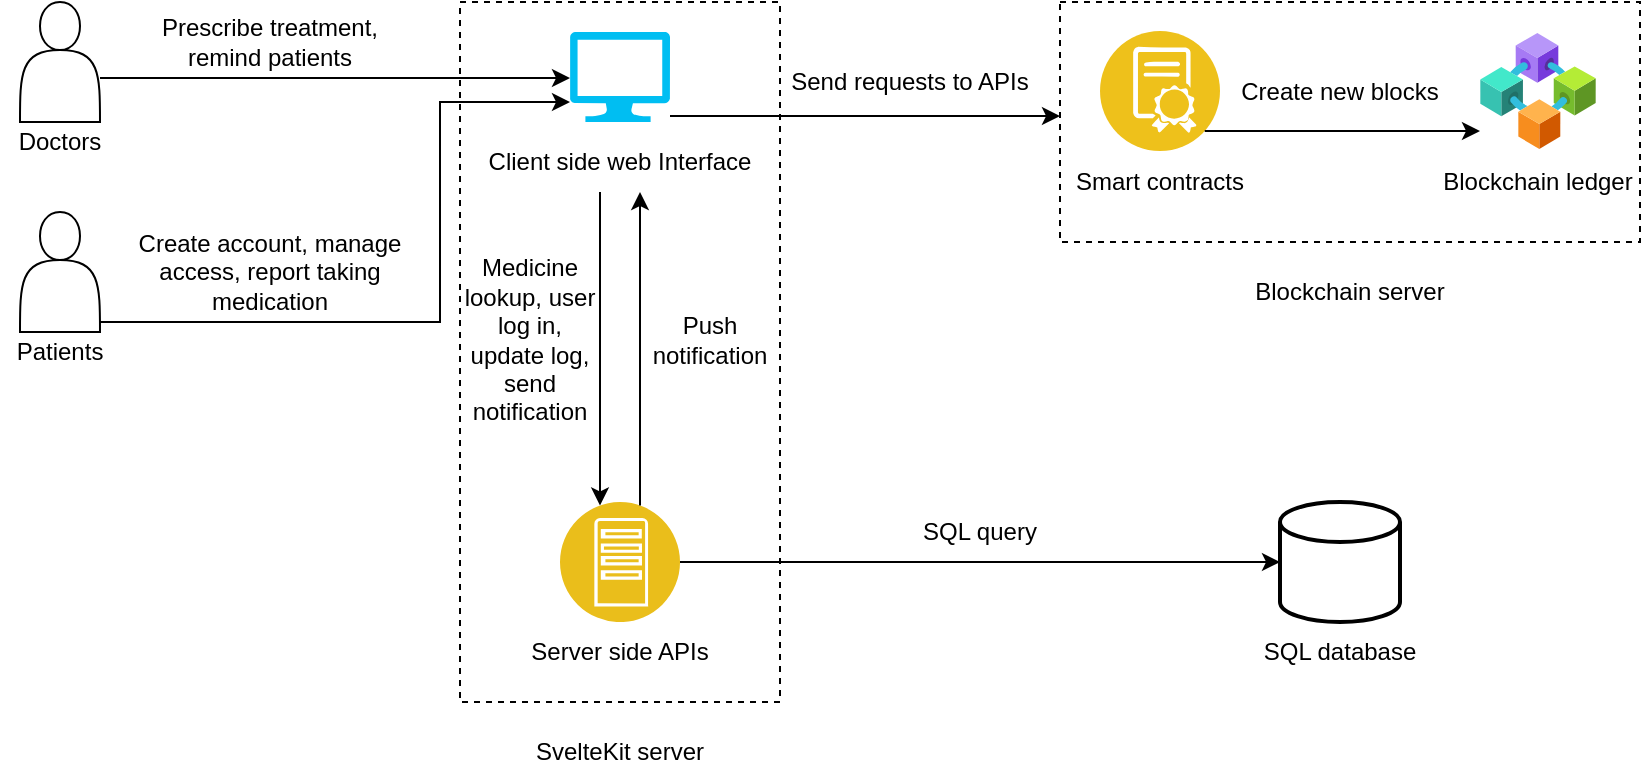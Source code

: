 <mxfile version="20.6.0" type="device"><diagram id="Nlz2LoVibLJw17dQ5hP4" name="Page-1"><mxGraphModel dx="1138" dy="589" grid="1" gridSize="10" guides="1" tooltips="1" connect="1" arrows="1" fold="1" page="1" pageScale="1" pageWidth="850" pageHeight="1100" math="0" shadow="0"><root><mxCell id="0"/><mxCell id="1" parent="0"/><mxCell id="RHnKpUBpg44Cy3tP24rV-39" value="" style="rounded=0;whiteSpace=wrap;html=1;fillColor=none;dashed=1;" vertex="1" parent="1"><mxGeometry x="250" y="130" width="160" height="350" as="geometry"/></mxCell><mxCell id="RHnKpUBpg44Cy3tP24rV-5" value="" style="group" vertex="1" connectable="0" parent="1"><mxGeometry x="20" y="130" width="60" height="90" as="geometry"/></mxCell><mxCell id="RHnKpUBpg44Cy3tP24rV-1" value="" style="shape=actor;whiteSpace=wrap;html=1;" vertex="1" parent="RHnKpUBpg44Cy3tP24rV-5"><mxGeometry x="10" width="40" height="60" as="geometry"/></mxCell><mxCell id="RHnKpUBpg44Cy3tP24rV-4" value="Doctors" style="text;html=1;strokeColor=none;fillColor=none;align=center;verticalAlign=middle;whiteSpace=wrap;rounded=0;" vertex="1" parent="RHnKpUBpg44Cy3tP24rV-5"><mxGeometry x="10" y="60" width="40" height="20" as="geometry"/></mxCell><mxCell id="RHnKpUBpg44Cy3tP24rV-6" value="" style="group" vertex="1" connectable="0" parent="1"><mxGeometry x="20" y="235" width="60" height="90" as="geometry"/></mxCell><mxCell id="RHnKpUBpg44Cy3tP24rV-7" value="" style="shape=actor;whiteSpace=wrap;html=1;" vertex="1" parent="RHnKpUBpg44Cy3tP24rV-6"><mxGeometry x="10" width="40" height="60" as="geometry"/></mxCell><mxCell id="RHnKpUBpg44Cy3tP24rV-8" value="Patients" style="text;html=1;strokeColor=none;fillColor=none;align=center;verticalAlign=middle;whiteSpace=wrap;rounded=0;" vertex="1" parent="RHnKpUBpg44Cy3tP24rV-6"><mxGeometry x="10" y="60" width="40" height="20" as="geometry"/></mxCell><mxCell id="RHnKpUBpg44Cy3tP24rV-18" value="" style="group" vertex="1" connectable="0" parent="1"><mxGeometry x="550" y="130" width="290" height="120" as="geometry"/></mxCell><mxCell id="RHnKpUBpg44Cy3tP24rV-10" value="" style="rounded=0;whiteSpace=wrap;html=1;fillColor=none;dashed=1;" vertex="1" parent="RHnKpUBpg44Cy3tP24rV-18"><mxGeometry width="290" height="120" as="geometry"/></mxCell><mxCell id="RHnKpUBpg44Cy3tP24rV-14" value="" style="group" vertex="1" connectable="0" parent="RHnKpUBpg44Cy3tP24rV-18"><mxGeometry x="20" y="14.5" width="80" height="90" as="geometry"/></mxCell><mxCell id="RHnKpUBpg44Cy3tP24rV-3" value="" style="aspect=fixed;perimeter=ellipsePerimeter;html=1;align=center;shadow=0;dashed=0;fontColor=#4277BB;labelBackgroundColor=#ffffff;fontSize=12;spacingTop=3;image;image=img/lib/ibm/blockchain/smart_contract.svg;" vertex="1" parent="RHnKpUBpg44Cy3tP24rV-14"><mxGeometry width="60" height="60" as="geometry"/></mxCell><mxCell id="RHnKpUBpg44Cy3tP24rV-11" value="Smart contracts" style="text;html=1;strokeColor=none;fillColor=none;align=center;verticalAlign=middle;whiteSpace=wrap;rounded=0;dashed=1;" vertex="1" parent="RHnKpUBpg44Cy3tP24rV-14"><mxGeometry x="-20" y="60" width="100" height="30" as="geometry"/></mxCell><mxCell id="RHnKpUBpg44Cy3tP24rV-15" value="" style="group" vertex="1" connectable="0" parent="RHnKpUBpg44Cy3tP24rV-18"><mxGeometry x="209" y="15.5" width="80" height="89" as="geometry"/></mxCell><mxCell id="RHnKpUBpg44Cy3tP24rV-9" value="" style="aspect=fixed;html=1;points=[];align=center;image;fontSize=12;image=img/lib/azure2/blockchain/Consortium.svg;" vertex="1" parent="RHnKpUBpg44Cy3tP24rV-15"><mxGeometry x="1" width="58" height="58" as="geometry"/></mxCell><mxCell id="RHnKpUBpg44Cy3tP24rV-12" value="Blockchain ledger" style="text;html=1;strokeColor=none;fillColor=none;align=center;verticalAlign=middle;whiteSpace=wrap;rounded=0;dashed=1;" vertex="1" parent="RHnKpUBpg44Cy3tP24rV-15"><mxGeometry x="-20" y="59" width="100" height="30" as="geometry"/></mxCell><mxCell id="RHnKpUBpg44Cy3tP24rV-16" style="edgeStyle=orthogonalEdgeStyle;rounded=0;orthogonalLoop=1;jettySize=auto;html=1;" edge="1" parent="RHnKpUBpg44Cy3tP24rV-18" source="RHnKpUBpg44Cy3tP24rV-3" target="RHnKpUBpg44Cy3tP24rV-9"><mxGeometry relative="1" as="geometry"><Array as="points"><mxPoint x="150" y="64.5"/><mxPoint x="150" y="64.5"/></Array></mxGeometry></mxCell><mxCell id="RHnKpUBpg44Cy3tP24rV-17" value="Create new blocks" style="text;html=1;strokeColor=none;fillColor=none;align=center;verticalAlign=middle;whiteSpace=wrap;rounded=0;dashed=1;" vertex="1" parent="RHnKpUBpg44Cy3tP24rV-18"><mxGeometry x="80" y="29.5" width="120" height="30" as="geometry"/></mxCell><mxCell id="RHnKpUBpg44Cy3tP24rV-22" value="" style="group" vertex="1" connectable="0" parent="1"><mxGeometry x="660" y="380" width="70" height="100" as="geometry"/></mxCell><mxCell id="RHnKpUBpg44Cy3tP24rV-19" value="" style="strokeWidth=2;html=1;shape=mxgraph.flowchart.database;whiteSpace=wrap;fillColor=none;" vertex="1" parent="RHnKpUBpg44Cy3tP24rV-22"><mxGeometry width="60" height="60" as="geometry"/></mxCell><mxCell id="RHnKpUBpg44Cy3tP24rV-21" value="SQL database" style="text;html=1;strokeColor=none;fillColor=none;align=center;verticalAlign=middle;whiteSpace=wrap;rounded=0;" vertex="1" parent="RHnKpUBpg44Cy3tP24rV-22"><mxGeometry x="-10" y="60" width="80" height="30" as="geometry"/></mxCell><mxCell id="RHnKpUBpg44Cy3tP24rV-26" value="" style="group" vertex="1" connectable="0" parent="1"><mxGeometry x="300" y="145" width="100" height="80" as="geometry"/></mxCell><mxCell id="RHnKpUBpg44Cy3tP24rV-2" value="" style="verticalLabelPosition=bottom;html=1;verticalAlign=top;align=center;strokeColor=none;fillColor=#00BEF2;shape=mxgraph.azure.computer;pointerEvents=1;" vertex="1" parent="RHnKpUBpg44Cy3tP24rV-26"><mxGeometry x="5" width="50" height="45" as="geometry"/></mxCell><mxCell id="RHnKpUBpg44Cy3tP24rV-20" value="Client side web Interface" style="text;html=1;strokeColor=none;fillColor=none;align=center;verticalAlign=middle;whiteSpace=wrap;rounded=0;" vertex="1" parent="RHnKpUBpg44Cy3tP24rV-26"><mxGeometry x="-40" y="50" width="140" height="30" as="geometry"/></mxCell><mxCell id="RHnKpUBpg44Cy3tP24rV-52" value="" style="shape=image;html=1;verticalAlign=top;verticalLabelPosition=bottom;labelBackgroundColor=#ffffff;imageAspect=0;aspect=fixed;image=https://cdn0.iconfinder.com/data/icons/google-material-design-3-0/48/ic_account_balance_wallet_48px-128.png;dashed=1;fillColor=none;" vertex="1" parent="RHnKpUBpg44Cy3tP24rV-26"><mxGeometry x="54" y="22" width="20" height="20" as="geometry"/></mxCell><mxCell id="RHnKpUBpg44Cy3tP24rV-27" style="edgeStyle=orthogonalEdgeStyle;rounded=0;orthogonalLoop=1;jettySize=auto;html=1;" edge="1" parent="1" source="RHnKpUBpg44Cy3tP24rV-1" target="RHnKpUBpg44Cy3tP24rV-2"><mxGeometry relative="1" as="geometry"><Array as="points"><mxPoint x="190" y="168"/><mxPoint x="190" y="168"/></Array></mxGeometry></mxCell><mxCell id="RHnKpUBpg44Cy3tP24rV-29" style="edgeStyle=orthogonalEdgeStyle;rounded=0;orthogonalLoop=1;jettySize=auto;html=1;" edge="1" parent="1" source="RHnKpUBpg44Cy3tP24rV-7" target="RHnKpUBpg44Cy3tP24rV-2"><mxGeometry relative="1" as="geometry"><Array as="points"><mxPoint x="240" y="290"/><mxPoint x="240" y="180"/></Array></mxGeometry></mxCell><mxCell id="RHnKpUBpg44Cy3tP24rV-24" value="SvelteKit server" style="text;html=1;strokeColor=none;fillColor=none;align=center;verticalAlign=middle;whiteSpace=wrap;rounded=0;" vertex="1" parent="1"><mxGeometry x="280" y="490" width="100" height="30" as="geometry"/></mxCell><mxCell id="RHnKpUBpg44Cy3tP24rV-33" value="" style="group" vertex="1" connectable="0" parent="1"><mxGeometry x="300" y="380" width="110" height="90" as="geometry"/></mxCell><mxCell id="RHnKpUBpg44Cy3tP24rV-23" value="" style="aspect=fixed;perimeter=ellipsePerimeter;html=1;align=center;shadow=0;dashed=0;fontColor=#4277BB;labelBackgroundColor=#ffffff;fontSize=12;spacingTop=3;image;image=img/lib/ibm/applications/app_server.svg;fillColor=none;" vertex="1" parent="RHnKpUBpg44Cy3tP24rV-33"><mxGeometry width="60" height="60" as="geometry"/></mxCell><mxCell id="RHnKpUBpg44Cy3tP24rV-30" value="Server side APIs" style="text;html=1;strokeColor=none;fillColor=none;align=center;verticalAlign=middle;whiteSpace=wrap;rounded=0;" vertex="1" parent="RHnKpUBpg44Cy3tP24rV-33"><mxGeometry x="-50" y="60" width="160" height="30" as="geometry"/></mxCell><mxCell id="RHnKpUBpg44Cy3tP24rV-34" style="edgeStyle=orthogonalEdgeStyle;rounded=0;orthogonalLoop=1;jettySize=auto;html=1;startArrow=none;startFill=0;" edge="1" parent="1" source="RHnKpUBpg44Cy3tP24rV-23" target="RHnKpUBpg44Cy3tP24rV-19"><mxGeometry relative="1" as="geometry"/></mxCell><mxCell id="RHnKpUBpg44Cy3tP24rV-41" value="Blockchain server" style="text;html=1;strokeColor=none;fillColor=none;align=center;verticalAlign=middle;whiteSpace=wrap;rounded=0;dashed=1;" vertex="1" parent="1"><mxGeometry x="645" y="260" width="100" height="30" as="geometry"/></mxCell><mxCell id="RHnKpUBpg44Cy3tP24rV-42" style="edgeStyle=orthogonalEdgeStyle;rounded=0;orthogonalLoop=1;jettySize=auto;html=1;" edge="1" parent="1" source="RHnKpUBpg44Cy3tP24rV-20" target="RHnKpUBpg44Cy3tP24rV-23"><mxGeometry relative="1" as="geometry"><Array as="points"><mxPoint x="320" y="270"/><mxPoint x="320" y="270"/></Array></mxGeometry></mxCell><mxCell id="RHnKpUBpg44Cy3tP24rV-43" style="edgeStyle=orthogonalEdgeStyle;rounded=0;orthogonalLoop=1;jettySize=auto;html=1;" edge="1" parent="1" source="RHnKpUBpg44Cy3tP24rV-2" target="RHnKpUBpg44Cy3tP24rV-10"><mxGeometry relative="1" as="geometry"><Array as="points"><mxPoint x="500" y="187"/><mxPoint x="500" y="187"/></Array></mxGeometry></mxCell><mxCell id="RHnKpUBpg44Cy3tP24rV-44" value="Create account, manage access, report taking medication" style="text;html=1;strokeColor=none;fillColor=none;align=center;verticalAlign=middle;whiteSpace=wrap;rounded=0;dashed=1;" vertex="1" parent="1"><mxGeometry x="80" y="240" width="150" height="50" as="geometry"/></mxCell><mxCell id="RHnKpUBpg44Cy3tP24rV-45" value="Prescribe treatment, remind patients" style="text;html=1;strokeColor=none;fillColor=none;align=center;verticalAlign=middle;whiteSpace=wrap;rounded=0;dashed=1;" vertex="1" parent="1"><mxGeometry x="80" y="130" width="150" height="40" as="geometry"/></mxCell><mxCell id="RHnKpUBpg44Cy3tP24rV-46" value="Medicine lookup, user log in, update log, send notification" style="text;html=1;strokeColor=none;fillColor=none;align=center;verticalAlign=middle;whiteSpace=wrap;rounded=0;dashed=1;" vertex="1" parent="1"><mxGeometry x="250" y="247.5" width="70" height="102.5" as="geometry"/></mxCell><mxCell id="RHnKpUBpg44Cy3tP24rV-47" value="Send requests to APIs" style="text;html=1;strokeColor=none;fillColor=none;align=center;verticalAlign=middle;whiteSpace=wrap;rounded=0;dashed=1;" vertex="1" parent="1"><mxGeometry x="410" y="155" width="130" height="30" as="geometry"/></mxCell><mxCell id="RHnKpUBpg44Cy3tP24rV-48" style="edgeStyle=orthogonalEdgeStyle;rounded=0;orthogonalLoop=1;jettySize=auto;html=1;" edge="1" parent="1" source="RHnKpUBpg44Cy3tP24rV-23" target="RHnKpUBpg44Cy3tP24rV-20"><mxGeometry relative="1" as="geometry"><Array as="points"><mxPoint x="340" y="280"/><mxPoint x="340" y="280"/></Array></mxGeometry></mxCell><mxCell id="RHnKpUBpg44Cy3tP24rV-49" value="Push notification" style="text;html=1;strokeColor=none;fillColor=none;align=center;verticalAlign=middle;whiteSpace=wrap;rounded=0;dashed=1;" vertex="1" parent="1"><mxGeometry x="340" y="260" width="70" height="78.75" as="geometry"/></mxCell><mxCell id="RHnKpUBpg44Cy3tP24rV-50" value="SQL query" style="text;html=1;strokeColor=none;fillColor=none;align=center;verticalAlign=middle;whiteSpace=wrap;rounded=0;dashed=1;" vertex="1" parent="1"><mxGeometry x="480" y="380" width="60" height="30" as="geometry"/></mxCell></root></mxGraphModel></diagram></mxfile>